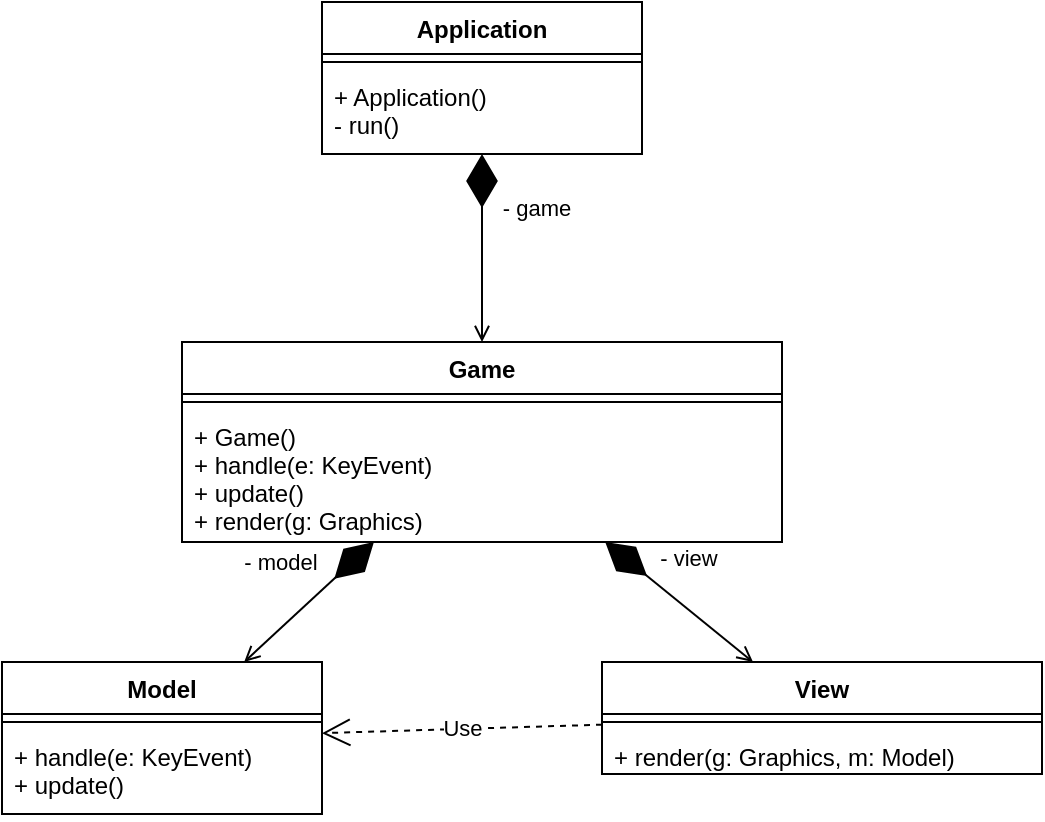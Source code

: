 <mxfile version="12.9.13" type="device"><diagram id="NF2oR9eGucPssjr8zyy7" name="Page-1"><mxGraphModel dx="1086" dy="806" grid="0" gridSize="10" guides="1" tooltips="1" connect="1" arrows="1" fold="1" page="1" pageScale="1" pageWidth="850" pageHeight="1100" math="0" shadow="0"><root><mxCell id="0"/><mxCell id="1" parent="0"/><mxCell id="wsV8VDOlF2QwAGMYUkR1-47" value="Game" style="swimlane;fontStyle=1;align=center;verticalAlign=top;childLayout=stackLayout;horizontal=1;startSize=26;horizontalStack=0;resizeParent=1;resizeParentMax=0;resizeLast=0;collapsible=1;marginBottom=0;" parent="1" vertex="1"><mxGeometry x="300" y="240" width="300" height="100" as="geometry"/></mxCell><mxCell id="wsV8VDOlF2QwAGMYUkR1-49" value="" style="line;strokeWidth=1;fillColor=none;align=left;verticalAlign=middle;spacingTop=-1;spacingLeft=3;spacingRight=3;rotatable=0;labelPosition=right;points=[];portConstraint=eastwest;" parent="wsV8VDOlF2QwAGMYUkR1-47" vertex="1"><mxGeometry y="26" width="300" height="8" as="geometry"/></mxCell><mxCell id="wsV8VDOlF2QwAGMYUkR1-50" value="+ Game()&#10;+ handle(e: KeyEvent)&#10;+ update()&#10;+ render(g: Graphics)" style="text;strokeColor=none;fillColor=none;align=left;verticalAlign=top;spacingLeft=4;spacingRight=4;overflow=hidden;rotatable=0;points=[[0,0.5],[1,0.5]];portConstraint=eastwest;" parent="wsV8VDOlF2QwAGMYUkR1-47" vertex="1"><mxGeometry y="34" width="300" height="66" as="geometry"/></mxCell><mxCell id="4bDsBEGqo2FHOgQD5uBK-3" value="Use" style="endArrow=open;endSize=12;dashed=1;html=1;" parent="1" source="wsV8VDOlF2QwAGMYUkR1-55" target="wsV8VDOlF2QwAGMYUkR1-51" edge="1"><mxGeometry width="160" relative="1" as="geometry"><mxPoint x="340" y="420" as="sourcePoint"/><mxPoint x="500" y="420" as="targetPoint"/></mxGeometry></mxCell><mxCell id="4bDsBEGqo2FHOgQD5uBK-4" value="- model" style="endArrow=diamondThin;endFill=1;endSize=24;html=1;startArrow=open;startFill=0;" parent="1" source="wsV8VDOlF2QwAGMYUkR1-51" target="wsV8VDOlF2QwAGMYUkR1-47" edge="1"><mxGeometry x="0.06" y="25" width="160" relative="1" as="geometry"><mxPoint x="340" y="420" as="sourcePoint"/><mxPoint x="500" y="420" as="targetPoint"/><mxPoint as="offset"/></mxGeometry></mxCell><mxCell id="4bDsBEGqo2FHOgQD5uBK-5" value="- view" style="endArrow=diamondThin;endFill=1;endSize=24;html=1;startArrow=open;startFill=0;" parent="1" source="wsV8VDOlF2QwAGMYUkR1-55" target="wsV8VDOlF2QwAGMYUkR1-47" edge="1"><mxGeometry x="0.219" y="-20" width="160" relative="1" as="geometry"><mxPoint x="350" y="430" as="sourcePoint"/><mxPoint x="510" y="430" as="targetPoint"/><mxPoint as="offset"/></mxGeometry></mxCell><mxCell id="4bDsBEGqo2FHOgQD5uBK-6" value="- game" style="endArrow=diamondThin;endFill=1;endSize=24;html=1;startArrow=open;startFill=0;" parent="1" source="wsV8VDOlF2QwAGMYUkR1-47" target="wsV8VDOlF2QwAGMYUkR1-59" edge="1"><mxGeometry x="0.436" y="-27" width="160" relative="1" as="geometry"><mxPoint x="350" y="210" as="sourcePoint"/><mxPoint x="520" y="440" as="targetPoint"/><mxPoint as="offset"/></mxGeometry></mxCell><mxCell id="wsV8VDOlF2QwAGMYUkR1-59" value="Application" style="swimlane;fontStyle=1;align=center;verticalAlign=top;childLayout=stackLayout;horizontal=1;startSize=26;horizontalStack=0;resizeParent=1;resizeParentMax=0;resizeLast=0;collapsible=1;marginBottom=0;" parent="1" vertex="1"><mxGeometry x="370" y="70" width="160" height="76" as="geometry"/></mxCell><mxCell id="wsV8VDOlF2QwAGMYUkR1-61" value="" style="line;strokeWidth=1;fillColor=none;align=left;verticalAlign=middle;spacingTop=-1;spacingLeft=3;spacingRight=3;rotatable=0;labelPosition=right;points=[];portConstraint=eastwest;" parent="wsV8VDOlF2QwAGMYUkR1-59" vertex="1"><mxGeometry y="26" width="160" height="8" as="geometry"/></mxCell><mxCell id="wsV8VDOlF2QwAGMYUkR1-62" value="+ Application()&#10;- run()&#10;" style="text;strokeColor=none;fillColor=none;align=left;verticalAlign=top;spacingLeft=4;spacingRight=4;overflow=hidden;rotatable=0;points=[[0,0.5],[1,0.5]];portConstraint=eastwest;" parent="wsV8VDOlF2QwAGMYUkR1-59" vertex="1"><mxGeometry y="34" width="160" height="42" as="geometry"/></mxCell><mxCell id="wsV8VDOlF2QwAGMYUkR1-55" value="View" style="swimlane;fontStyle=1;align=center;verticalAlign=top;childLayout=stackLayout;horizontal=1;startSize=26;horizontalStack=0;resizeParent=1;resizeParentMax=0;resizeLast=0;collapsible=1;marginBottom=0;" parent="1" vertex="1"><mxGeometry x="510" y="400" width="220" height="56" as="geometry"/></mxCell><mxCell id="wsV8VDOlF2QwAGMYUkR1-57" value="" style="line;strokeWidth=1;fillColor=none;align=left;verticalAlign=middle;spacingTop=-1;spacingLeft=3;spacingRight=3;rotatable=0;labelPosition=right;points=[];portConstraint=eastwest;" parent="wsV8VDOlF2QwAGMYUkR1-55" vertex="1"><mxGeometry y="26" width="220" height="8" as="geometry"/></mxCell><mxCell id="wsV8VDOlF2QwAGMYUkR1-58" value="+ render(g: Graphics, m: Model)" style="text;strokeColor=none;fillColor=none;align=left;verticalAlign=top;spacingLeft=4;spacingRight=4;overflow=hidden;rotatable=0;points=[[0,0.5],[1,0.5]];portConstraint=eastwest;" parent="wsV8VDOlF2QwAGMYUkR1-55" vertex="1"><mxGeometry y="34" width="220" height="22" as="geometry"/></mxCell><mxCell id="wsV8VDOlF2QwAGMYUkR1-51" value="Model" style="swimlane;fontStyle=1;align=center;verticalAlign=top;childLayout=stackLayout;horizontal=1;startSize=26;horizontalStack=0;resizeParent=1;resizeParentMax=0;resizeLast=0;collapsible=1;marginBottom=0;" parent="1" vertex="1"><mxGeometry x="210" y="400" width="160" height="76" as="geometry"/></mxCell><mxCell id="wsV8VDOlF2QwAGMYUkR1-53" value="" style="line;strokeWidth=1;fillColor=none;align=left;verticalAlign=middle;spacingTop=-1;spacingLeft=3;spacingRight=3;rotatable=0;labelPosition=right;points=[];portConstraint=eastwest;" parent="wsV8VDOlF2QwAGMYUkR1-51" vertex="1"><mxGeometry y="26" width="160" height="8" as="geometry"/></mxCell><mxCell id="wsV8VDOlF2QwAGMYUkR1-54" value="+ handle(e: KeyEvent)&#10;+ update()" style="text;strokeColor=none;fillColor=none;align=left;verticalAlign=top;spacingLeft=4;spacingRight=4;overflow=hidden;rotatable=0;points=[[0,0.5],[1,0.5]];portConstraint=eastwest;" parent="wsV8VDOlF2QwAGMYUkR1-51" vertex="1"><mxGeometry y="34" width="160" height="42" as="geometry"/></mxCell></root></mxGraphModel></diagram></mxfile>